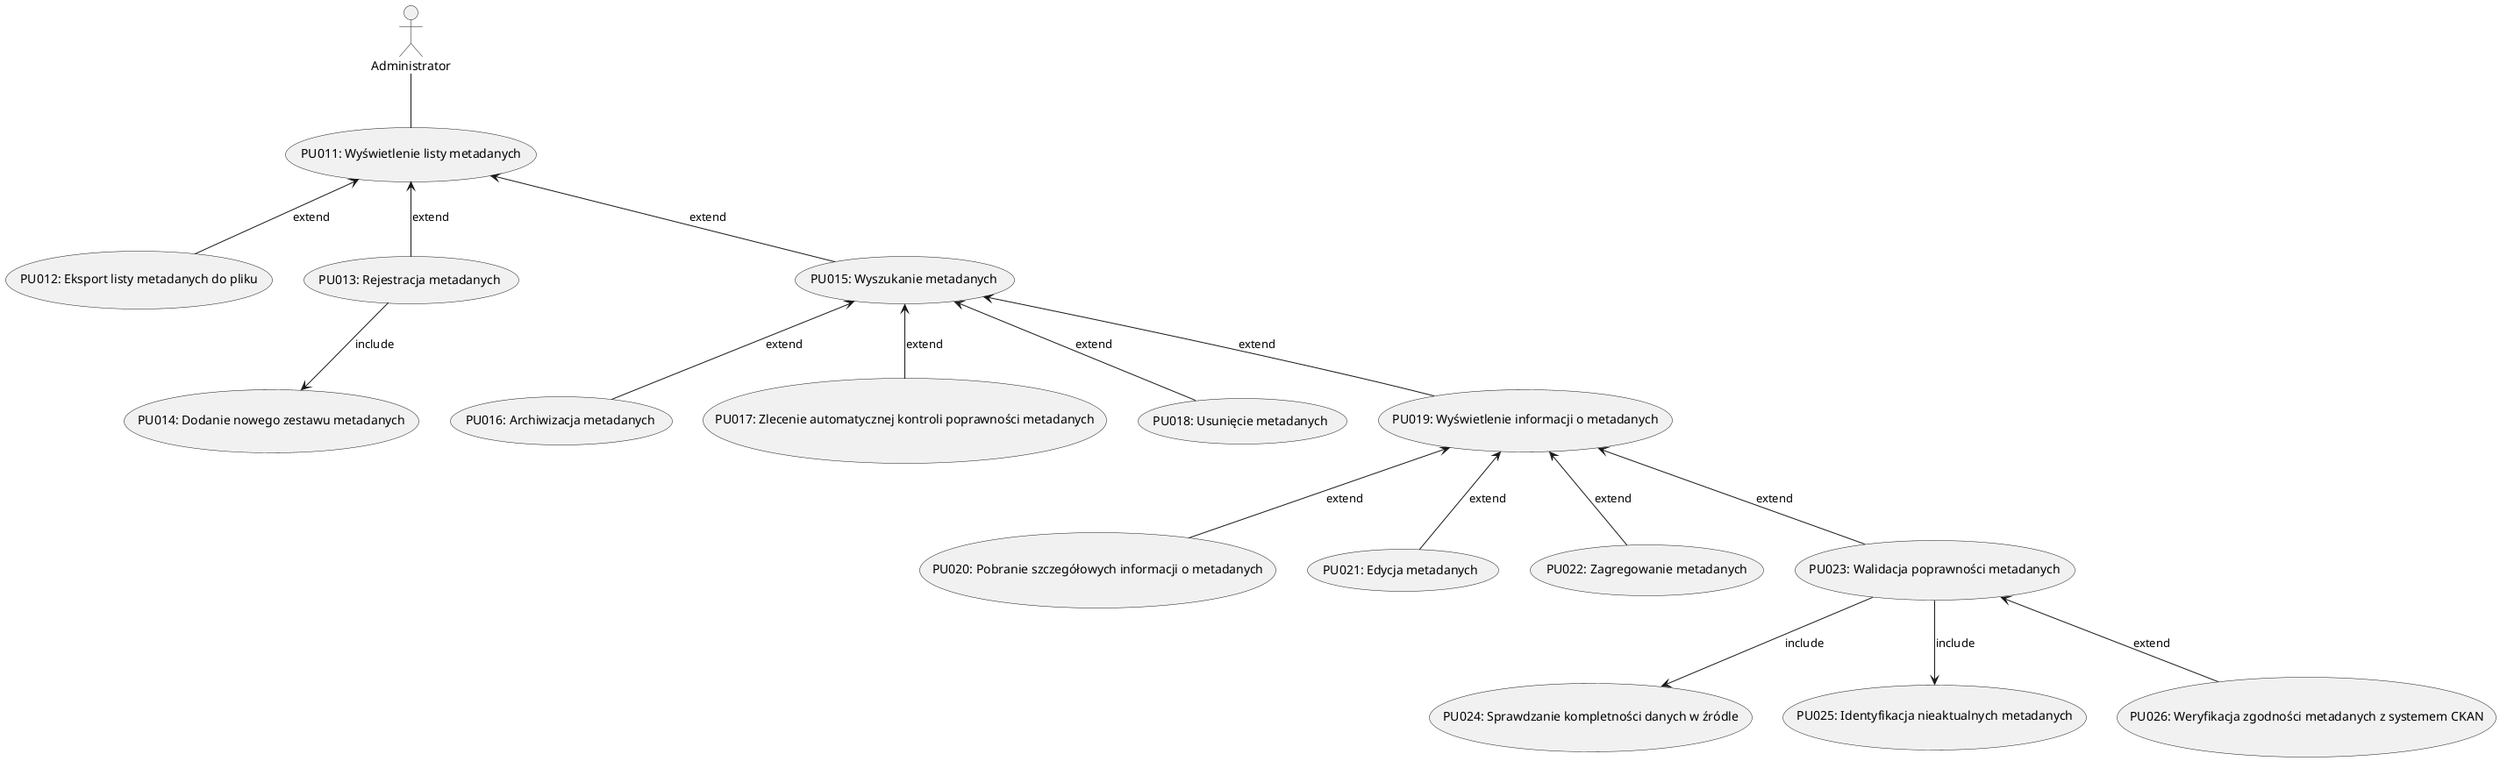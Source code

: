 @startuml Zarządzanie źródłami danych i metadanymi

actor "Administrator" as Admin

usecase "PU011: Wyświetlenie listy metadanych" as UC1
usecase "PU012: Eksport listy metadanych do pliku" as UC2
usecase "PU013: Rejestracja metadanych" as UC3
usecase "PU014: Dodanie nowego zestawu metadanych" as UC3a
usecase "PU015: Wyszukanie metadanych" as UC4
usecase "PU016: Archiwizacja metadanych" as UC5
usecase "PU017: Zlecenie automatycznej kontroli poprawności metadanych" as UC6
usecase "PU018: Usunięcie metadanych" as UC7
usecase "PU019: Wyświetlenie informacji o metadanych" as UC8
usecase "PU020: Pobranie szczegółowych informacji o metadanych" as UC9
usecase "PU021: Edycja metadanych" as UC10
usecase "PU022: Zagregowanie metadanych" as UC11
usecase "PU023: Walidacja poprawności metadanych" as UC12
usecase "PU024: Sprawdzanie kompletności danych w źródle" as UC13
usecase "PU025: Identyfikacja nieaktualnych metadanych" as UC14
usecase "PU026: Weryfikacja zgodności metadanych z systemem CKAN" as UC15

Admin -- UC1
UC1 <-- UC2 : extend
UC1 <-- UC3 : extend
UC3 --> UC3a : include

UC1 <-- UC4 : extend
UC4 <-- UC5 : extend
UC4 <-- UC6 : extend
UC4 <-- UC7 : extend
UC4 <-- UC8 : extend

UC8 <-- UC9 : extend
UC8 <-- UC12 : extend
UC8 <-- UC10 : extend
UC8 <-- UC11 : extend

UC12 --> UC13 : include
UC12 --> UC14 : include
UC12 <-- UC15 : extend

@enduml
